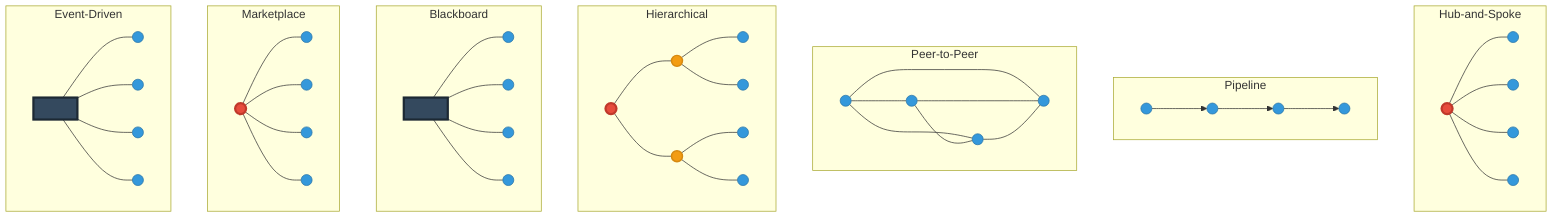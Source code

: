 graph TB
    subgraph S1 [Hub-and-Spoke]
        C1(( ))
        C1 --- A1(( ))
        C1 --- A2(( ))
        C1 --- A3(( ))
        C1 --- A4(( ))

        style C1 fill:#e74c3c,stroke:#c0392b,stroke-width:3px
        style A1 fill:#3498db,stroke:#2874a6
        style A2 fill:#3498db,stroke:#2874a6
        style A3 fill:#3498db,stroke:#2874a6
        style A4 fill:#3498db,stroke:#2874a6
    end

    subgraph S2 [Pipeline]
        P1(( )) --> P2(( ))
        P2 --> P3(( ))
        P3 --> P4(( ))

        style P1 fill:#3498db,stroke:#2874a6
        style P2 fill:#3498db,stroke:#2874a6
        style P3 fill:#3498db,stroke:#2874a6
        style P4 fill:#3498db,stroke:#2874a6
    end

    subgraph S3 [Peer-to-Peer]
        M1(( )) --- M2(( ))
        M1 --- M3(( ))
        M1 --- M4(( ))
        M2 --- M3
        M2 --- M4
        M3 --- M4

        style M1 fill:#3498db,stroke:#2874a6
        style M2 fill:#3498db,stroke:#2874a6
        style M3 fill:#3498db,stroke:#2874a6
        style M4 fill:#3498db,stroke:#2874a6
    end

    subgraph S4 [Hierarchical]
        R(( ))
        R --- C2(( ))
        R --- C3(( ))
        C2 --- L1(( ))
        C2 --- L2(( ))
        C3 --- L3(( ))
        C3 --- L4(( ))

        style R fill:#e74c3c,stroke:#c0392b,stroke-width:3px
        style C2 fill:#f39c12,stroke:#d68910,stroke-width:2px
        style C3 fill:#f39c12,stroke:#d68910,stroke-width:2px
        style L1 fill:#3498db,stroke:#2874a6
        style L2 fill:#3498db,stroke:#2874a6
        style L3 fill:#3498db,stroke:#2874a6
        style L4 fill:#3498db,stroke:#2874a6
    end

    subgraph S5 [Blackboard]
        BB[  ]
        BB --- B1(( ))
        BB --- B2(( ))
        BB --- B3(( ))
        BB --- B4(( ))

        style BB fill:#34495e,stroke:#1c2833,stroke-width:3px
        style B1 fill:#3498db,stroke:#2874a6
        style B2 fill:#3498db,stroke:#2874a6
        style B3 fill:#3498db,stroke:#2874a6
        style B4 fill:#3498db,stroke:#2874a6
    end

    subgraph S6 [Marketplace]
        BR(( ))
        BR --- MK1(( ))
        BR --- MK2(( ))
        BR --- MK3(( ))
        BR --- MK4(( ))

        style BR fill:#e74c3c,stroke:#c0392b,stroke-width:3px
        style MK1 fill:#3498db,stroke:#2874a6
        style MK2 fill:#3498db,stroke:#2874a6
        style MK3 fill:#3498db,stroke:#2874a6
        style MK4 fill:#3498db,stroke:#2874a6
    end

    subgraph S7 [Event-Driven]
        EB[  ]
        EB --- E1(( ))
        EB --- E2(( ))
        EB --- E3(( ))
        EB --- E4(( ))

        style EB fill:#34495e,stroke:#1c2833,stroke-width:3px
        style E1 fill:#3498db,stroke:#2874a6
        style E2 fill:#3498db,stroke:#2874a6
        style E3 fill:#3498db,stroke:#2874a6
        style E4 fill:#3498db,stroke:#2874a6
    end